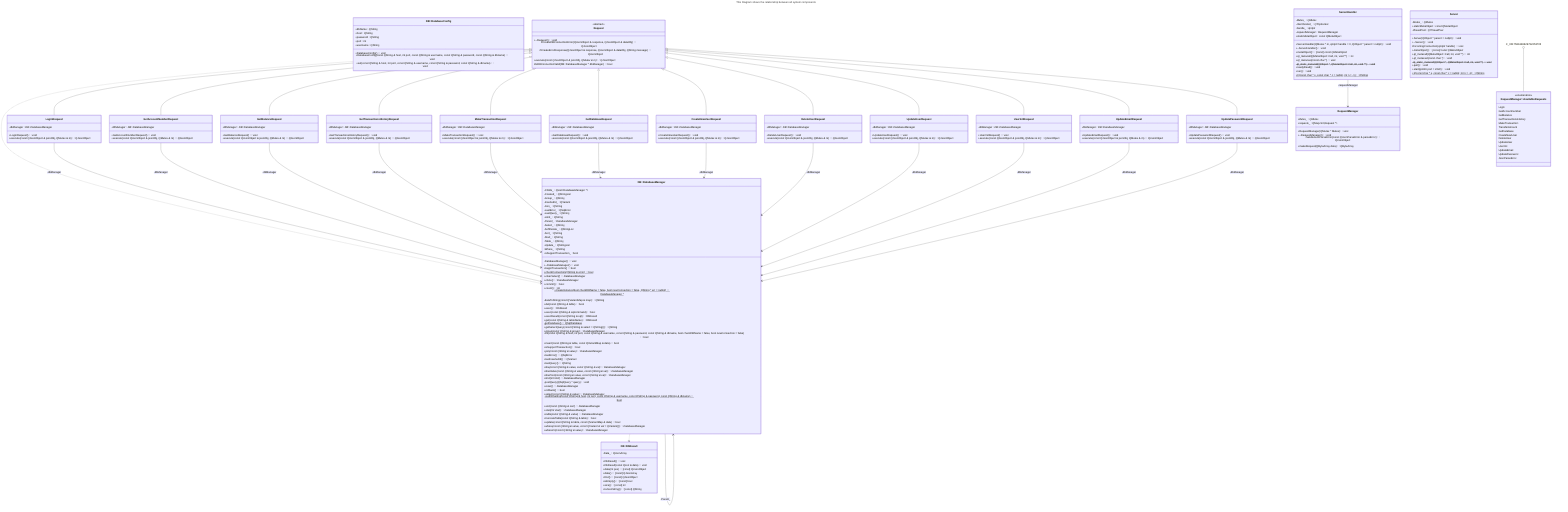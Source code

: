 ---
title: This Diagram shows the relationship between all system components
---
classDiagram
    class C_0006960484039840119316["DB::DbResult"]
    class C_0006960484039840119316 {
        +DbResult() : void
        +DbResult(const QList<QVariant> & data) : void
        +data(int pos) : [const] QJsonObject
        +data() : [const] QJsonArray
        +first() : [const] QJsonObject
        +isEmpty() : [const] bool
        +size() : [const] int
        +toJsonString() : [const] QString
        -Data_ : QJsonArray
    }
    click C_0006960484039840119316 href "classDB_1_1DbResult.html" "DbResult"
    class C_0010433389512216933408["DB::DatabaseConfig"]
    class C_0010433389512216933408 {
        +DatabaseConfig() : void
        +DatabaseConfig(const QString & host, int port, const QString & username, const QString & password, const QString & dbname) : void
        +set(const QString & host, int port, const QString & username, const QString & password, const QString & dbname) : void
        +dbName : QString
        +host : QString
        +password : QString
        +port : int
        +username : QString
    }
    click C_0010433389512216933408 href "structDB_1_1DatabaseConfig.html" "DatabaseConfig"
    class C_0013573387592128700325["DB::DatabaseManager"]
    class C_0013573387592128700325 {
        -DatabaseManager() : void
        +~DatabaseManager() : void
        +beginTransaction() : bool
        +checkConnection(QString & error) : bool$
        +clearSelect() : DatabaseManager *
        +clone() : DatabaseManager *
        +commit() : bool
        +count() : int
        +createInstance(bool checkDBName = false, bool newConnection = false, QString * err = nullptr) : DatabaseManager *$
        -dataToString(const QVariantMap & map) : QString
        +del(const QString & table) : bool
        +exec() : DbResult
        +exec(const QString & sqlcommand) : bool
        +execResult(const QString & sql) : DbResult
        +get(const QString & tableName) : DbResult
        -getDatabase() : QSqlDatabase$
        +getSelectQuery(const QString & select = QString()) : QString
        +group(const QString & group) : DatabaseManager *
        -init(const QString & host, int port, const QString & username, const QString & password, const QString & dbname, bool checkDBName = false, bool newConnection = false) : bool
        +insert(const QString & table, const QVariantMap & data) : bool
        +isSupportTransaction() : bool
        +join(const QString & value) : DatabaseManager *
        +lastError() : QSqlError
        +lastInsertedId() : QVariant
        +lastQuery() : QString
        +like(const QString & value, const QString & val) : DatabaseManager *
        +likeNative(const QString & value, const QString & val) : DatabaseManager *
        +likePost(const QString & value, const QString & val) : DatabaseManager *
        +limit(int limit) : DatabaseManager *
        -postQuery(QSqlQuery * query) : void
        +reset() : DatabaseManager *
        +rollback() : bool
        +select(const QString & value) : DatabaseManager *
        +setDbSetting(const QString & host, int port, const QString & username, const QString & password, const QString & dbname) : bool$
        +sort(const QString & sort) : DatabaseManager *
        +start(int start) : DatabaseManager *
        +table(const QString & value) : DatabaseManager *
        +truncateTable(const QString & table) : bool
        +update(const QString & table, const QVariantMap & data) : bool
        +where(const QString & value, const QVariant & val = QVariant()) : DatabaseManager *
        +whereOr(const QString & value) : DatabaseManager *
        -Childs_ : QList&lt;DatabaseManager *&gt;
        -Created_ : QStringList
        -Group_ : QString
        -InsertedId_ : QVariant
        -Join_ : QString
        -LastError_ : QSqlError
        -LastQuery_ : QString
        -Limit_ : QString
        -Parent_ : DatabaseManager *
        -Select_ : QString
        -SoftDelete_ : QStringList
        -Sort_ : QString
        -Start_ : QString
        -Table_ : QString
        -Update_ : QStringList
        -Where_ : QString
        -isSupportTransaction_ : bool
    }
    click C_0013573387592128700325 href "classDB_1_1DatabaseManager.html" "DatabaseManager"
    class C_0004354387044733077778["Request"]
    class C_0004354387044733077778 {
        <<abstract>>
        +~Request() : void
        #CreateDBConnectionError(QJsonObject & response, QJsonObject & dataObj) : QJsonObject
        #CreateErrorResponse(QJsonObject & response, QJsonObject & dataObj, QString message) : QJsonObject
        +execute(const QJsonObject & jsonObj, QMutex & m) : QJsonObject*
        #isDBConnectionValid(DB::DatabaseManager * dbManager) : bool
    }
    click C_0004354387044733077778 href "classRequest.html" "Request"
    class C_0001633855435523401023["LoginRequest"]
    class C_0001633855435523401023 {
        +LoginRequest() : void
        +execute(const QJsonObject & jsonObj, QMutex & m) : QJsonObject
        -dbManager : DB::DatabaseManager *
    }
    click C_0001633855435523401023 href "classLoginRequest.html" "LoginRequest"
    class C_0012710989722481167264["GetAccountNumberRequest"]
    class C_0012710989722481167264 {
        +GetAccountNumberRequest() : void
        +execute(const QJsonObject & jsonObj, QMutex & m) : QJsonObject
        -dbManager : DB::DatabaseManager *
    }
    click C_0012710989722481167264 href "classGetAccountNumberRequest.html" "GetAccountNumberRequest"
    class C_0011752401552383491906["GetBalanceRequest"]
    class C_0011752401552383491906 {
        +GetBalanceRequest() : void
        +execute(const QJsonObject & jsonObj, QMutex & m) : QJsonObject
        -dbManager : DB::DatabaseManager *
    }
    click C_0011752401552383491906 href "classGetBalanceRequest.html" "GetBalanceRequest"
    class C_0010218503219500069835["GetTransactionsHistoryRequest"]
    class C_0010218503219500069835 {
        +GetTransactionsHistoryRequest() : void
        +execute(const QJsonObject & jsonObj, QMutex & m) : QJsonObject
        -dbManager : DB::DatabaseManager *
    }
    click C_0010218503219500069835 href "classGetTransactionsHistoryRequest.html" "GetTransactionsHistoryRequest"
    class C_0013100223563862354982["MakeTransactionRequest"]
    class C_0013100223563862354982 {
        +MakeTransactionRequest() : void
        +execute(const QJsonObject & jsonObj, QMutex & m) : QJsonObject
        -dbManager : DB::DatabaseManager *
    }
    click C_0013100223563862354982 href "classMakeTransactionRequest.html" "MakeTransactionRequest"
    class C_0002013764729148086543["GetDatabaseRequest"]
    class C_0002013764729148086543 {
        +GetDatabaseRequest() : void
        +execute(const QJsonObject & jsonObj, QMutex & m) : QJsonObject
        -dbManager : DB::DatabaseManager *
    }
    click C_0002013764729148086543 href "classGetDatabaseRequest.html" "GetDatabaseRequest"
    class C_0007232843274662702843["CreateNewUserRequest"]
    class C_0007232843274662702843 {
        +CreateNewUserRequest() : void
        +execute(const QJsonObject & jsonObj, QMutex & m) : QJsonObject
        -dbManager : DB::DatabaseManager *
    }
    click C_0007232843274662702843 href "classCreateNewUserRequest.html" "CreateNewUserRequest"
    class C_0002664988866812332938["DeleteUserRequest"]
    class C_0002664988866812332938 {
        +DeleteUserRequest() : void
        +execute(const QJsonObject & jsonObj, QMutex & m) : QJsonObject
        -dbManager : DB::DatabaseManager *
    }
    click C_0002664988866812332938 href "classDeleteUserRequest.html" "DeleteUserRequest"
    class C_0007645390992448267112["UpdateUserRequest"]
    class C_0007645390992448267112 {
        +UpdateUserRequest() : void
        +execute(const QJsonObject & jsonObj, QMutex & m) : QJsonObject
        -dbManager : DB::DatabaseManager *
    }
    click C_0007645390992448267112 href "classUpdateUserRequest.html" "UpdateUserRequest"
    class C_0015500654025726302953["UserInitRequest"]
    class C_0015500654025726302953 {
        +UserInitRequest() : void
        +execute(const QJsonObject & jsonObj, QMutex & m) : QJsonObject
        -dbManager : DB::DatabaseManager *
    }
    click C_0015500654025726302953 href "classUserInitRequest.html" "UserInitRequest"
    class C_0002660278549059451925["UpdateEmailRequest"]
    class C_0002660278549059451925 {
        +UpdateEmailRequest() : void
        +execute(const QJsonObject & jsonObj, QMutex & m) : QJsonObject
        -dbManager : DB::DatabaseManager *
    }
    click C_0002660278549059451925 href "classUpdateEmailRequest.html" "UpdateEmailRequest"
    class C_0013647470015345896002["UpdatePasswordRequest"]
    class C_0013647470015345896002 {
        +UpdatePasswordRequest() : void
        +execute(const QJsonObject & jsonObj, QMutex & m) : QJsonObject
        -dbManager : DB::DatabaseManager *
    }
    click C_0013647470015345896002 href "classUpdatePasswordRequest.html" "UpdatePasswordRequest"
    class C_0017581648629732253705["RequestManager"]
    class C_0017581648629732253705 {
        +RequestManager(QMutex * Mutex) : void
        +~RequestManager() : void
        -handleJsonParseError(const QJsonParseError & parseError) : QJsonObject
        +makeRequest(QByteArray data) : QByteArray
        -Mutex_ : QMutex *
        -requests_ : QMap&lt;int,Request *&gt;
    }
    click C_0017581648629732253705 href "classRequestManager.html" "RequestManager"
    class C_0014397068199454785176["RequestManager::AvailableRequests"]
    class C_0014397068199454785176 {
        <<enumeration>>
        Login
        GetAccountnumber
        GetBalance
        GetTransactionsHistory
        MakeTransaction
        TransferAmount
        GetDatabase
        CreateNewUser
        DeleteUser
        UpdateUser
        UserInit
        UpdateEmail
        UpdatePassword
        JsonParseError
    }
    click C_0014397068199454785176 href "enumRequestManager##AvailableRequests.html" "RequestManager##AvailableRequests"
    class C_0001512818839078814394["ServerHandler"]
    class C_0001512818839078814394 {
        +ServerHandler(QMutex * m, qintptr handle = 0, QObject * parent = nullptr) : void
        +~ServerHandler() : void
        +metaObject() : [const] const QMetaObject *
        +qt_metacall(QMetaObject::Call, int, void **) : int
        +qt_metacast(const char *) : void *
        -qt_static_metacall(QObject *, QMetaObject::Call, int, void **) : void$
        +readyRead() : void
        +run() : void
        +tr(const char * s, const char * c = nullptr, int n = -1) : QString$
        -Mutex_ : QMutex *
        -clientSocket_ : QTcpSocket *
        -handle_ : qintptr
        -requestManager : RequestManager *
        +staticMetaObject : const QMetaObject
    }
    click C_0001512818839078814394 href "classServerHandler.html" "ServerHandler"
    class C_0006556302699635904946["Server"]
    class C_0006556302699635904946 {
        +Server(QObject * parent = nullptr) : void
        +~Server() : void
        #incomingConnection(qintptr handle) : void
        +metaObject() : [const] const QMetaObject *
        +qt_metacall(QMetaObject::Call, int, void **) : int
        +qt_metacast(const char *) : void *
        -qt_static_metacall(QObject *, QMetaObject::Call, int, void **) : void$
        +quit() : void
        +start(qint16 port = 2222) : void
        +tr(const char * s, const char * c = nullptr, int n = -1) : QString$
        -Mutex_ : QMutex *
        +staticMetaObject : const QMetaObject
        -threadPool : QThreadPool *
    }
    click C_0006556302699635904946 href "classServer.html" "Server"
    C_0013573387592128700325 ..> C_0006960484039840119316 : 
    C_0013573387592128700325 --> C_0013573387592128700325 : -Parent_
    C_0004354387044733077778 ..> C_0013573387592128700325 : 
    C_0001633855435523401023 --> C_0013573387592128700325 : -dbManager
    C_0004354387044733077778 <|-- C_0001633855435523401023
    C_0012710989722481167264 --> C_0013573387592128700325 : -dbManager
    C_0004354387044733077778 <|-- C_0012710989722481167264
    C_0011752401552383491906 --> C_0013573387592128700325 : -dbManager
    C_0004354387044733077778 <|-- C_0011752401552383491906
    C_0010218503219500069835 --> C_0013573387592128700325 : -dbManager
    C_0004354387044733077778 <|-- C_0010218503219500069835
    C_0013100223563862354982 --> C_0013573387592128700325 : -dbManager
    C_0004354387044733077778 <|-- C_0013100223563862354982
    C_0002013764729148086543 --> C_0013573387592128700325 : -dbManager
    C_0004354387044733077778 <|-- C_0002013764729148086543
    C_0007232843274662702843 --> C_0013573387592128700325 : -dbManager
    C_0004354387044733077778 <|-- C_0007232843274662702843
    C_0002664988866812332938 --> C_0013573387592128700325 : -dbManager
    C_0004354387044733077778 <|-- C_0002664988866812332938
    C_0007645390992448267112 --> C_0013573387592128700325 : -dbManager
    C_0004354387044733077778 <|-- C_0007645390992448267112
    C_0015500654025726302953 --> C_0013573387592128700325 : -dbManager
    C_0004354387044733077778 <|-- C_0015500654025726302953
    C_0002660278549059451925 --> C_0013573387592128700325 : -dbManager
    C_0004354387044733077778 <|-- C_0002660278549059451925
    C_0013647470015345896002 --> C_0013573387592128700325 : -dbManager
    C_0004354387044733077778 <|-- C_0013647470015345896002
    C_0017581648629732253705 ()-- C_0014397068199454785176 : 
    C_0001512818839078814394 --> C_0017581648629732253705 : -requestManager

%% Generated with clang-uml, version 0.5.3
%% LLVM version clang version 18.1.1 (https://github.com/llvm/llvm-project.git dba2a75e9c7ef81fe84774ba5eee5e67e01d801a)